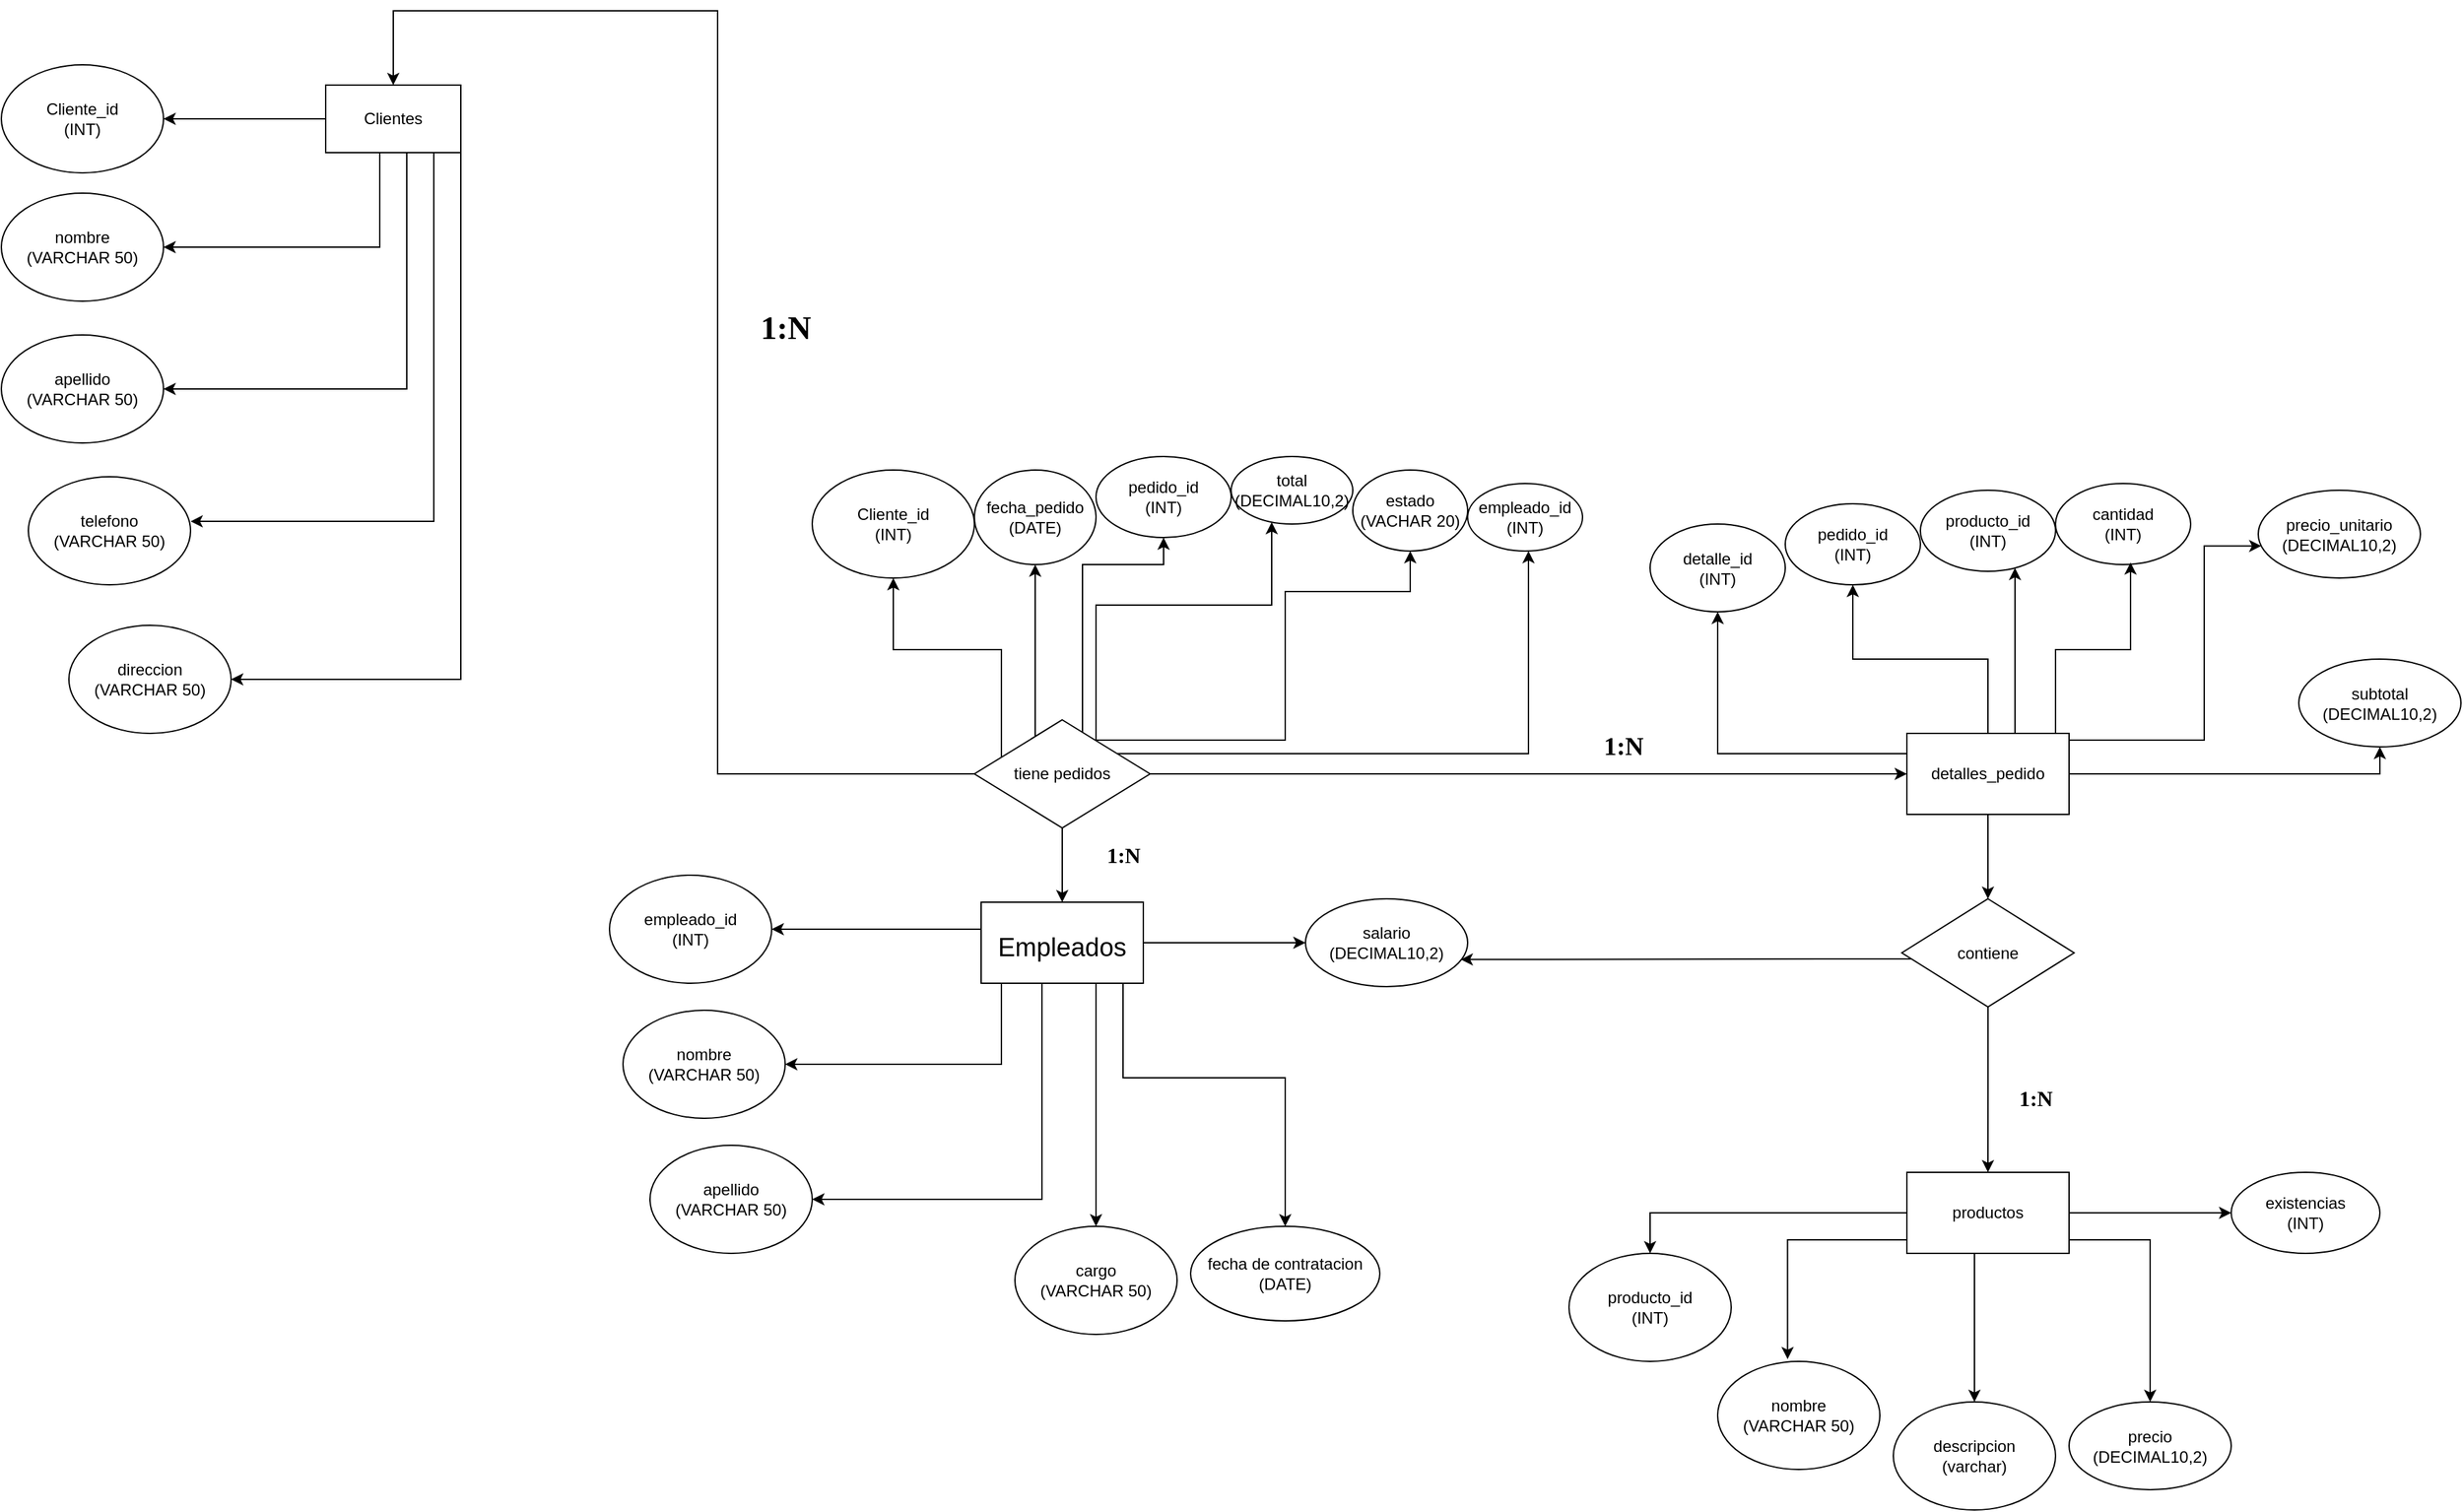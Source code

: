 <mxfile version="23.1.8" type="device">
  <diagram id="R2lEEEUBdFMjLlhIrx00" name="Page-1">
    <mxGraphModel dx="1900" dy="1665" grid="1" gridSize="10" guides="1" tooltips="1" connect="1" arrows="1" fold="1" page="1" pageScale="1" pageWidth="850" pageHeight="1100" math="0" shadow="0" extFonts="Permanent Marker^https://fonts.googleapis.com/css?family=Permanent+Marker">
      <root>
        <mxCell id="0" />
        <mxCell id="1" parent="0" />
        <mxCell id="YDn4YrzobkGCN8rIE3ed-88" style="edgeStyle=orthogonalEdgeStyle;rounded=0;orthogonalLoop=1;jettySize=auto;html=1;entryX=0.5;entryY=1;entryDx=0;entryDy=0;" parent="1" source="YDn4YrzobkGCN8rIE3ed-1" target="YDn4YrzobkGCN8rIE3ed-87" edge="1">
          <mxGeometry relative="1" as="geometry">
            <Array as="points">
              <mxPoint x="590" y="10" />
              <mxPoint x="590" y="-95" />
            </Array>
          </mxGeometry>
        </mxCell>
        <mxCell id="YDn4YrzobkGCN8rIE3ed-92" style="edgeStyle=orthogonalEdgeStyle;rounded=0;orthogonalLoop=1;jettySize=auto;html=1;" parent="1" source="YDn4YrzobkGCN8rIE3ed-1" target="YDn4YrzobkGCN8rIE3ed-90" edge="1">
          <mxGeometry relative="1" as="geometry">
            <Array as="points">
              <mxPoint x="810" y="-40" />
              <mxPoint x="810" y="-40" />
            </Array>
          </mxGeometry>
        </mxCell>
        <mxCell id="YDn4YrzobkGCN8rIE3ed-96" style="edgeStyle=orthogonalEdgeStyle;rounded=0;orthogonalLoop=1;jettySize=auto;html=1;entryX=0.5;entryY=1;entryDx=0;entryDy=0;" parent="1" source="YDn4YrzobkGCN8rIE3ed-1" target="YDn4YrzobkGCN8rIE3ed-89" edge="1">
          <mxGeometry relative="1" as="geometry" />
        </mxCell>
        <mxCell id="YDn4YrzobkGCN8rIE3ed-101" style="edgeStyle=orthogonalEdgeStyle;rounded=0;orthogonalLoop=1;jettySize=auto;html=1;entryX=0.5;entryY=1;entryDx=0;entryDy=0;" parent="1" source="YDn4YrzobkGCN8rIE3ed-1" target="YDn4YrzobkGCN8rIE3ed-98" edge="1">
          <mxGeometry relative="1" as="geometry" />
        </mxCell>
        <mxCell id="YDn4YrzobkGCN8rIE3ed-103" style="edgeStyle=orthogonalEdgeStyle;rounded=0;orthogonalLoop=1;jettySize=auto;html=1;entryX=0.5;entryY=0;entryDx=0;entryDy=0;" parent="1" source="YDn4YrzobkGCN8rIE3ed-1" target="YDn4YrzobkGCN8rIE3ed-9" edge="1">
          <mxGeometry relative="1" as="geometry" />
        </mxCell>
        <mxCell id="YDn4YrzobkGCN8rIE3ed-1" value="detalles_pedido" style="rounded=0;whiteSpace=wrap;html=1;" parent="1" vertex="1">
          <mxGeometry x="730" y="-5" width="120" height="60" as="geometry" />
        </mxCell>
        <mxCell id="YDn4YrzobkGCN8rIE3ed-10" style="edgeStyle=orthogonalEdgeStyle;rounded=0;orthogonalLoop=1;jettySize=auto;html=1;entryX=1;entryY=0.5;entryDx=0;entryDy=0;" parent="1" source="YDn4YrzobkGCN8rIE3ed-2" target="YDn4YrzobkGCN8rIE3ed-5" edge="1">
          <mxGeometry relative="1" as="geometry" />
        </mxCell>
        <mxCell id="YDn4YrzobkGCN8rIE3ed-15" style="edgeStyle=orthogonalEdgeStyle;rounded=0;orthogonalLoop=1;jettySize=auto;html=1;entryX=1;entryY=0.5;entryDx=0;entryDy=0;" parent="1" source="YDn4YrzobkGCN8rIE3ed-2" target="YDn4YrzobkGCN8rIE3ed-11" edge="1">
          <mxGeometry relative="1" as="geometry">
            <Array as="points">
              <mxPoint x="-400" y="-365" />
            </Array>
          </mxGeometry>
        </mxCell>
        <mxCell id="YDn4YrzobkGCN8rIE3ed-16" style="edgeStyle=orthogonalEdgeStyle;rounded=0;orthogonalLoop=1;jettySize=auto;html=1;entryX=1;entryY=0.5;entryDx=0;entryDy=0;" parent="1" source="YDn4YrzobkGCN8rIE3ed-2" target="YDn4YrzobkGCN8rIE3ed-12" edge="1">
          <mxGeometry relative="1" as="geometry">
            <Array as="points">
              <mxPoint x="-380" y="-260" />
            </Array>
          </mxGeometry>
        </mxCell>
        <mxCell id="YDn4YrzobkGCN8rIE3ed-18" style="edgeStyle=orthogonalEdgeStyle;rounded=0;orthogonalLoop=1;jettySize=auto;html=1;entryX=1;entryY=0.5;entryDx=0;entryDy=0;" parent="1" source="YDn4YrzobkGCN8rIE3ed-2" target="YDn4YrzobkGCN8rIE3ed-14" edge="1">
          <mxGeometry relative="1" as="geometry">
            <Array as="points">
              <mxPoint x="-340" y="-45" />
            </Array>
          </mxGeometry>
        </mxCell>
        <mxCell id="YDn4YrzobkGCN8rIE3ed-2" value="Clientes" style="rounded=0;whiteSpace=wrap;html=1;" parent="1" vertex="1">
          <mxGeometry x="-440" y="-485" width="100" height="50" as="geometry" />
        </mxCell>
        <mxCell id="YDn4YrzobkGCN8rIE3ed-108" style="edgeStyle=orthogonalEdgeStyle;rounded=0;orthogonalLoop=1;jettySize=auto;html=1;entryX=0.5;entryY=0;entryDx=0;entryDy=0;" parent="1" source="YDn4YrzobkGCN8rIE3ed-3" target="YDn4YrzobkGCN8rIE3ed-105" edge="1">
          <mxGeometry relative="1" as="geometry" />
        </mxCell>
        <mxCell id="YDn4YrzobkGCN8rIE3ed-111" style="edgeStyle=orthogonalEdgeStyle;rounded=0;orthogonalLoop=1;jettySize=auto;html=1;" parent="1" source="YDn4YrzobkGCN8rIE3ed-3" target="YDn4YrzobkGCN8rIE3ed-106" edge="1">
          <mxGeometry relative="1" as="geometry">
            <Array as="points">
              <mxPoint x="780" y="410" />
              <mxPoint x="780" y="410" />
            </Array>
          </mxGeometry>
        </mxCell>
        <mxCell id="YDn4YrzobkGCN8rIE3ed-115" style="edgeStyle=orthogonalEdgeStyle;rounded=0;orthogonalLoop=1;jettySize=auto;html=1;entryX=0.5;entryY=0;entryDx=0;entryDy=0;" parent="1" source="YDn4YrzobkGCN8rIE3ed-3" target="YDn4YrzobkGCN8rIE3ed-112" edge="1">
          <mxGeometry relative="1" as="geometry">
            <Array as="points">
              <mxPoint x="910" y="370" />
            </Array>
          </mxGeometry>
        </mxCell>
        <mxCell id="YDn4YrzobkGCN8rIE3ed-117" style="edgeStyle=orthogonalEdgeStyle;rounded=0;orthogonalLoop=1;jettySize=auto;html=1;" parent="1" source="YDn4YrzobkGCN8rIE3ed-3" target="YDn4YrzobkGCN8rIE3ed-113" edge="1">
          <mxGeometry relative="1" as="geometry" />
        </mxCell>
        <mxCell id="YDn4YrzobkGCN8rIE3ed-3" value="productos" style="rounded=0;whiteSpace=wrap;html=1;" parent="1" vertex="1">
          <mxGeometry x="730" y="320" width="120" height="60" as="geometry" />
        </mxCell>
        <mxCell id="YDn4YrzobkGCN8rIE3ed-5" value="Cliente_id&lt;br&gt;(INT)" style="ellipse;whiteSpace=wrap;html=1;" parent="1" vertex="1">
          <mxGeometry x="-680" y="-500" width="120" height="80" as="geometry" />
        </mxCell>
        <mxCell id="YDn4YrzobkGCN8rIE3ed-36" style="edgeStyle=orthogonalEdgeStyle;rounded=0;orthogonalLoop=1;jettySize=auto;html=1;entryX=0.5;entryY=1;entryDx=0;entryDy=0;" parent="1" source="YDn4YrzobkGCN8rIE3ed-8" target="YDn4YrzobkGCN8rIE3ed-20" edge="1">
          <mxGeometry relative="1" as="geometry">
            <Array as="points">
              <mxPoint x="60" y="-67" />
              <mxPoint x="-20" y="-67" />
            </Array>
          </mxGeometry>
        </mxCell>
        <mxCell id="YDn4YrzobkGCN8rIE3ed-41" style="edgeStyle=orthogonalEdgeStyle;rounded=0;orthogonalLoop=1;jettySize=auto;html=1;entryX=0.5;entryY=1;entryDx=0;entryDy=0;" parent="1" source="YDn4YrzobkGCN8rIE3ed-8" target="YDn4YrzobkGCN8rIE3ed-21" edge="1">
          <mxGeometry relative="1" as="geometry">
            <Array as="points">
              <mxPoint x="85" y="-50" />
              <mxPoint x="85" y="-50" />
            </Array>
          </mxGeometry>
        </mxCell>
        <mxCell id="YDn4YrzobkGCN8rIE3ed-42" style="edgeStyle=orthogonalEdgeStyle;rounded=0;orthogonalLoop=1;jettySize=auto;html=1;entryX=0.5;entryY=1;entryDx=0;entryDy=0;" parent="1" source="YDn4YrzobkGCN8rIE3ed-8" target="YDn4YrzobkGCN8rIE3ed-22" edge="1">
          <mxGeometry relative="1" as="geometry">
            <Array as="points">
              <mxPoint x="120" y="-130" />
              <mxPoint x="180" y="-130" />
            </Array>
          </mxGeometry>
        </mxCell>
        <mxCell id="YDn4YrzobkGCN8rIE3ed-44" style="edgeStyle=orthogonalEdgeStyle;rounded=0;orthogonalLoop=1;jettySize=auto;html=1;" parent="1" source="YDn4YrzobkGCN8rIE3ed-8" target="YDn4YrzobkGCN8rIE3ed-32" edge="1">
          <mxGeometry relative="1" as="geometry">
            <Array as="points">
              <mxPoint x="130" y="-100" />
              <mxPoint x="260" y="-100" />
            </Array>
          </mxGeometry>
        </mxCell>
        <mxCell id="YDn4YrzobkGCN8rIE3ed-48" style="edgeStyle=orthogonalEdgeStyle;rounded=0;orthogonalLoop=1;jettySize=auto;html=1;entryX=0.5;entryY=1;entryDx=0;entryDy=0;" parent="1" source="YDn4YrzobkGCN8rIE3ed-8" target="YDn4YrzobkGCN8rIE3ed-31" edge="1">
          <mxGeometry relative="1" as="geometry">
            <Array as="points">
              <mxPoint x="270" />
              <mxPoint x="270" y="-110" />
              <mxPoint x="363" y="-110" />
            </Array>
          </mxGeometry>
        </mxCell>
        <mxCell id="YDn4YrzobkGCN8rIE3ed-49" style="edgeStyle=orthogonalEdgeStyle;rounded=0;orthogonalLoop=1;jettySize=auto;html=1;" parent="1" source="YDn4YrzobkGCN8rIE3ed-8" target="YDn4YrzobkGCN8rIE3ed-33" edge="1">
          <mxGeometry relative="1" as="geometry">
            <Array as="points">
              <mxPoint x="450" y="10" />
            </Array>
          </mxGeometry>
        </mxCell>
        <mxCell id="YDn4YrzobkGCN8rIE3ed-51" style="edgeStyle=orthogonalEdgeStyle;rounded=0;orthogonalLoop=1;jettySize=auto;html=1;entryX=0.5;entryY=0;entryDx=0;entryDy=0;" parent="1" source="YDn4YrzobkGCN8rIE3ed-8" target="YDn4YrzobkGCN8rIE3ed-2" edge="1">
          <mxGeometry relative="1" as="geometry">
            <Array as="points">
              <mxPoint x="-150" y="25" />
              <mxPoint x="-150" y="-540" />
              <mxPoint x="-390" y="-540" />
            </Array>
          </mxGeometry>
        </mxCell>
        <mxCell id="YDn4YrzobkGCN8rIE3ed-63" style="edgeStyle=orthogonalEdgeStyle;rounded=0;orthogonalLoop=1;jettySize=auto;html=1;entryX=0.5;entryY=0;entryDx=0;entryDy=0;" parent="1" source="YDn4YrzobkGCN8rIE3ed-8" target="YDn4YrzobkGCN8rIE3ed-61" edge="1">
          <mxGeometry relative="1" as="geometry" />
        </mxCell>
        <mxCell id="YDn4YrzobkGCN8rIE3ed-86" style="edgeStyle=orthogonalEdgeStyle;rounded=0;orthogonalLoop=1;jettySize=auto;html=1;entryX=0;entryY=0.5;entryDx=0;entryDy=0;" parent="1" source="YDn4YrzobkGCN8rIE3ed-8" target="YDn4YrzobkGCN8rIE3ed-1" edge="1">
          <mxGeometry relative="1" as="geometry" />
        </mxCell>
        <mxCell id="YDn4YrzobkGCN8rIE3ed-8" value="tiene pedidos" style="rhombus;whiteSpace=wrap;html=1;" parent="1" vertex="1">
          <mxGeometry x="40" y="-15" width="130" height="80" as="geometry" />
        </mxCell>
        <mxCell id="YDn4YrzobkGCN8rIE3ed-104" style="edgeStyle=orthogonalEdgeStyle;rounded=0;orthogonalLoop=1;jettySize=auto;html=1;entryX=0.5;entryY=0;entryDx=0;entryDy=0;" parent="1" source="YDn4YrzobkGCN8rIE3ed-9" target="YDn4YrzobkGCN8rIE3ed-3" edge="1">
          <mxGeometry relative="1" as="geometry" />
        </mxCell>
        <mxCell id="YDn4YrzobkGCN8rIE3ed-9" value="contiene" style="rhombus;whiteSpace=wrap;html=1;" parent="1" vertex="1">
          <mxGeometry x="726.25" y="117.5" width="127.5" height="80" as="geometry" />
        </mxCell>
        <mxCell id="YDn4YrzobkGCN8rIE3ed-11" value="nombre&lt;br&gt;(VARCHAR 50)" style="ellipse;whiteSpace=wrap;html=1;" parent="1" vertex="1">
          <mxGeometry x="-680" y="-405" width="120" height="80" as="geometry" />
        </mxCell>
        <mxCell id="YDn4YrzobkGCN8rIE3ed-12" value="apellido&lt;br&gt;(VARCHAR 50)" style="ellipse;whiteSpace=wrap;html=1;" parent="1" vertex="1">
          <mxGeometry x="-680" y="-300" width="120" height="80" as="geometry" />
        </mxCell>
        <mxCell id="YDn4YrzobkGCN8rIE3ed-13" value="telefono&lt;br&gt;(VARCHAR 50)" style="ellipse;whiteSpace=wrap;html=1;" parent="1" vertex="1">
          <mxGeometry x="-660" y="-195" width="120" height="80" as="geometry" />
        </mxCell>
        <mxCell id="YDn4YrzobkGCN8rIE3ed-14" value="direccion&lt;br&gt;(VARCHAR 50)" style="ellipse;whiteSpace=wrap;html=1;" parent="1" vertex="1">
          <mxGeometry x="-630" y="-85" width="120" height="80" as="geometry" />
        </mxCell>
        <mxCell id="YDn4YrzobkGCN8rIE3ed-17" style="edgeStyle=orthogonalEdgeStyle;rounded=0;orthogonalLoop=1;jettySize=auto;html=1;entryX=1;entryY=0.413;entryDx=0;entryDy=0;entryPerimeter=0;" parent="1" source="YDn4YrzobkGCN8rIE3ed-2" target="YDn4YrzobkGCN8rIE3ed-13" edge="1">
          <mxGeometry relative="1" as="geometry">
            <Array as="points">
              <mxPoint x="-360" y="-162" />
            </Array>
          </mxGeometry>
        </mxCell>
        <mxCell id="YDn4YrzobkGCN8rIE3ed-20" value="Cliente_id&lt;br&gt;(INT)" style="ellipse;whiteSpace=wrap;html=1;" parent="1" vertex="1">
          <mxGeometry x="-80" y="-200" width="120" height="80" as="geometry" />
        </mxCell>
        <mxCell id="YDn4YrzobkGCN8rIE3ed-21" value="fecha_pedido&lt;br&gt;(DATE)" style="ellipse;whiteSpace=wrap;html=1;" parent="1" vertex="1">
          <mxGeometry x="40" y="-200" width="90" height="70" as="geometry" />
        </mxCell>
        <mxCell id="YDn4YrzobkGCN8rIE3ed-22" value="pedido_id&lt;br&gt;(INT)" style="ellipse;whiteSpace=wrap;html=1;" parent="1" vertex="1">
          <mxGeometry x="130" y="-210" width="100" height="60" as="geometry" />
        </mxCell>
        <mxCell id="YDn4YrzobkGCN8rIE3ed-24" value="empleado_id&lt;br&gt;(INT)" style="ellipse;whiteSpace=wrap;html=1;" parent="1" vertex="1">
          <mxGeometry x="-230" y="100" width="120" height="80" as="geometry" />
        </mxCell>
        <mxCell id="YDn4YrzobkGCN8rIE3ed-31" value="estado&lt;br&gt;(VACHAR 20)" style="ellipse;whiteSpace=wrap;html=1;" parent="1" vertex="1">
          <mxGeometry x="320" y="-200" width="85" height="60" as="geometry" />
        </mxCell>
        <mxCell id="YDn4YrzobkGCN8rIE3ed-32" value="total&lt;br&gt;(DECIMAL10,2)" style="ellipse;whiteSpace=wrap;html=1;" parent="1" vertex="1">
          <mxGeometry x="230" y="-210" width="90" height="50" as="geometry" />
        </mxCell>
        <mxCell id="YDn4YrzobkGCN8rIE3ed-33" value="empleado_id&lt;br&gt;(INT)" style="ellipse;whiteSpace=wrap;html=1;" parent="1" vertex="1">
          <mxGeometry x="405" y="-190" width="85" height="50" as="geometry" />
        </mxCell>
        <mxCell id="YDn4YrzobkGCN8rIE3ed-75" style="edgeStyle=orthogonalEdgeStyle;rounded=0;orthogonalLoop=1;jettySize=auto;html=1;" parent="1" source="YDn4YrzobkGCN8rIE3ed-61" target="YDn4YrzobkGCN8rIE3ed-24" edge="1">
          <mxGeometry relative="1" as="geometry">
            <Array as="points">
              <mxPoint y="140" />
              <mxPoint y="140" />
            </Array>
          </mxGeometry>
        </mxCell>
        <mxCell id="YDn4YrzobkGCN8rIE3ed-76" style="edgeStyle=orthogonalEdgeStyle;rounded=0;orthogonalLoop=1;jettySize=auto;html=1;entryX=1;entryY=0.5;entryDx=0;entryDy=0;" parent="1" source="YDn4YrzobkGCN8rIE3ed-61" target="YDn4YrzobkGCN8rIE3ed-65" edge="1">
          <mxGeometry relative="1" as="geometry">
            <Array as="points">
              <mxPoint x="60" y="240" />
            </Array>
          </mxGeometry>
        </mxCell>
        <mxCell id="YDn4YrzobkGCN8rIE3ed-77" style="edgeStyle=orthogonalEdgeStyle;rounded=0;orthogonalLoop=1;jettySize=auto;html=1;entryX=1;entryY=0.5;entryDx=0;entryDy=0;" parent="1" source="YDn4YrzobkGCN8rIE3ed-61" target="YDn4YrzobkGCN8rIE3ed-67" edge="1">
          <mxGeometry relative="1" as="geometry">
            <Array as="points">
              <mxPoint x="90" y="340" />
            </Array>
          </mxGeometry>
        </mxCell>
        <mxCell id="YDn4YrzobkGCN8rIE3ed-81" style="edgeStyle=orthogonalEdgeStyle;rounded=0;orthogonalLoop=1;jettySize=auto;html=1;" parent="1" source="YDn4YrzobkGCN8rIE3ed-61" target="YDn4YrzobkGCN8rIE3ed-68" edge="1">
          <mxGeometry relative="1" as="geometry">
            <Array as="points">
              <mxPoint x="130" y="230" />
              <mxPoint x="130" y="230" />
            </Array>
          </mxGeometry>
        </mxCell>
        <mxCell id="YDn4YrzobkGCN8rIE3ed-83" style="edgeStyle=orthogonalEdgeStyle;rounded=0;orthogonalLoop=1;jettySize=auto;html=1;" parent="1" source="YDn4YrzobkGCN8rIE3ed-61" target="YDn4YrzobkGCN8rIE3ed-82" edge="1">
          <mxGeometry relative="1" as="geometry">
            <Array as="points">
              <mxPoint x="150" y="250" />
              <mxPoint x="270" y="250" />
            </Array>
          </mxGeometry>
        </mxCell>
        <mxCell id="YDn4YrzobkGCN8rIE3ed-85" style="edgeStyle=orthogonalEdgeStyle;rounded=0;orthogonalLoop=1;jettySize=auto;html=1;" parent="1" source="YDn4YrzobkGCN8rIE3ed-61" target="YDn4YrzobkGCN8rIE3ed-84" edge="1">
          <mxGeometry relative="1" as="geometry">
            <Array as="points">
              <mxPoint x="250" y="150" />
              <mxPoint x="250" y="150" />
            </Array>
          </mxGeometry>
        </mxCell>
        <mxCell id="YDn4YrzobkGCN8rIE3ed-61" value="&lt;font style=&quot;font-size: 19px;&quot;&gt;Empleados&lt;/font&gt;" style="rounded=0;whiteSpace=wrap;html=1;fontSize=25;" parent="1" vertex="1">
          <mxGeometry x="45" y="120" width="120" height="60" as="geometry" />
        </mxCell>
        <mxCell id="YDn4YrzobkGCN8rIE3ed-65" value="nombre&lt;br&gt;(VARCHAR 50)" style="ellipse;whiteSpace=wrap;html=1;" parent="1" vertex="1">
          <mxGeometry x="-220" y="200" width="120" height="80" as="geometry" />
        </mxCell>
        <mxCell id="YDn4YrzobkGCN8rIE3ed-67" value="apellido&lt;br&gt;(VARCHAR 50)" style="ellipse;whiteSpace=wrap;html=1;" parent="1" vertex="1">
          <mxGeometry x="-200" y="300" width="120" height="80" as="geometry" />
        </mxCell>
        <mxCell id="YDn4YrzobkGCN8rIE3ed-68" value="cargo&lt;br&gt;(VARCHAR 50)" style="ellipse;whiteSpace=wrap;html=1;" parent="1" vertex="1">
          <mxGeometry x="70" y="360" width="120" height="80" as="geometry" />
        </mxCell>
        <mxCell id="YDn4YrzobkGCN8rIE3ed-82" value="fecha de contratacion&lt;br&gt;(DATE)" style="ellipse;whiteSpace=wrap;html=1;" parent="1" vertex="1">
          <mxGeometry x="200" y="360" width="140" height="70" as="geometry" />
        </mxCell>
        <mxCell id="YDn4YrzobkGCN8rIE3ed-84" value="salario&lt;br&gt;(DECIMAL10,2)" style="ellipse;whiteSpace=wrap;html=1;" parent="1" vertex="1">
          <mxGeometry x="285" y="117.5" width="120" height="65" as="geometry" />
        </mxCell>
        <mxCell id="YDn4YrzobkGCN8rIE3ed-87" value="detalle_id&lt;br&gt;(INT)" style="ellipse;whiteSpace=wrap;html=1;" parent="1" vertex="1">
          <mxGeometry x="540" y="-160" width="100" height="65" as="geometry" />
        </mxCell>
        <mxCell id="YDn4YrzobkGCN8rIE3ed-89" value="pedido_id&lt;br&gt;(INT)" style="ellipse;whiteSpace=wrap;html=1;" parent="1" vertex="1">
          <mxGeometry x="640" y="-175" width="100" height="60" as="geometry" />
        </mxCell>
        <mxCell id="YDn4YrzobkGCN8rIE3ed-90" value="producto_id&lt;br&gt;(INT)" style="ellipse;whiteSpace=wrap;html=1;" parent="1" vertex="1">
          <mxGeometry x="740" y="-185" width="100" height="60" as="geometry" />
        </mxCell>
        <mxCell id="YDn4YrzobkGCN8rIE3ed-94" value="cantidad&lt;br&gt;(INT)" style="ellipse;whiteSpace=wrap;html=1;" parent="1" vertex="1">
          <mxGeometry x="840" y="-190" width="100" height="60" as="geometry" />
        </mxCell>
        <mxCell id="YDn4YrzobkGCN8rIE3ed-95" style="edgeStyle=orthogonalEdgeStyle;rounded=0;orthogonalLoop=1;jettySize=auto;html=1;entryX=0.555;entryY=0.974;entryDx=0;entryDy=0;entryPerimeter=0;" parent="1" source="YDn4YrzobkGCN8rIE3ed-1" target="YDn4YrzobkGCN8rIE3ed-94" edge="1">
          <mxGeometry relative="1" as="geometry">
            <Array as="points">
              <mxPoint x="840" y="-67" />
              <mxPoint x="896" y="-67" />
            </Array>
          </mxGeometry>
        </mxCell>
        <mxCell id="YDn4YrzobkGCN8rIE3ed-97" value="precio_unitario&lt;br&gt;(DECIMAL10,2)" style="ellipse;whiteSpace=wrap;html=1;" parent="1" vertex="1">
          <mxGeometry x="990" y="-185" width="120" height="65" as="geometry" />
        </mxCell>
        <mxCell id="YDn4YrzobkGCN8rIE3ed-98" value="subtotal&lt;br&gt;(DECIMAL10,2)" style="ellipse;whiteSpace=wrap;html=1;" parent="1" vertex="1">
          <mxGeometry x="1020" y="-60" width="120" height="65" as="geometry" />
        </mxCell>
        <mxCell id="YDn4YrzobkGCN8rIE3ed-99" style="edgeStyle=orthogonalEdgeStyle;rounded=0;orthogonalLoop=1;jettySize=auto;html=1;entryX=0.019;entryY=0.634;entryDx=0;entryDy=0;entryPerimeter=0;" parent="1" source="YDn4YrzobkGCN8rIE3ed-1" target="YDn4YrzobkGCN8rIE3ed-97" edge="1">
          <mxGeometry relative="1" as="geometry">
            <Array as="points">
              <mxPoint x="950" />
              <mxPoint x="950" y="-144" />
            </Array>
          </mxGeometry>
        </mxCell>
        <mxCell id="YDn4YrzobkGCN8rIE3ed-105" value="producto_id&lt;br&gt;(INT)" style="ellipse;whiteSpace=wrap;html=1;" parent="1" vertex="1">
          <mxGeometry x="480" y="380" width="120" height="80" as="geometry" />
        </mxCell>
        <mxCell id="YDn4YrzobkGCN8rIE3ed-106" value="descripcion&lt;br&gt;(varchar)" style="ellipse;whiteSpace=wrap;html=1;" parent="1" vertex="1">
          <mxGeometry x="720" y="490" width="120" height="80" as="geometry" />
        </mxCell>
        <mxCell id="YDn4YrzobkGCN8rIE3ed-107" value="nombre&lt;br&gt;(VARCHAR 50)" style="ellipse;whiteSpace=wrap;html=1;" parent="1" vertex="1">
          <mxGeometry x="590" y="460" width="120" height="80" as="geometry" />
        </mxCell>
        <mxCell id="YDn4YrzobkGCN8rIE3ed-109" style="edgeStyle=orthogonalEdgeStyle;rounded=0;orthogonalLoop=1;jettySize=auto;html=1;entryX=0.431;entryY=-0.021;entryDx=0;entryDy=0;entryPerimeter=0;" parent="1" source="YDn4YrzobkGCN8rIE3ed-3" target="YDn4YrzobkGCN8rIE3ed-107" edge="1">
          <mxGeometry relative="1" as="geometry">
            <Array as="points">
              <mxPoint x="642" y="370" />
            </Array>
          </mxGeometry>
        </mxCell>
        <mxCell id="YDn4YrzobkGCN8rIE3ed-112" value="precio&lt;br&gt;(DECIMAL10,2)" style="ellipse;whiteSpace=wrap;html=1;" parent="1" vertex="1">
          <mxGeometry x="850" y="490" width="120" height="65" as="geometry" />
        </mxCell>
        <mxCell id="YDn4YrzobkGCN8rIE3ed-113" value="existencias&lt;br&gt;(INT)" style="ellipse;whiteSpace=wrap;html=1;" parent="1" vertex="1">
          <mxGeometry x="970" y="320" width="110" height="60" as="geometry" />
        </mxCell>
        <mxCell id="YDn4YrzobkGCN8rIE3ed-118" value="1:N" style="text;html=1;align=center;verticalAlign=middle;resizable=0;points=[];autosize=1;strokeColor=none;fillColor=none;fontSize=24;fontStyle=1;fontFamily=Comic Sans MS;" parent="1" vertex="1">
          <mxGeometry x="-135" y="-325" width="70" height="40" as="geometry" />
        </mxCell>
        <mxCell id="YDn4YrzobkGCN8rIE3ed-119" value="1:N" style="text;html=1;align=center;verticalAlign=middle;resizable=0;points=[];autosize=1;strokeColor=none;fillColor=none;fontSize=19;fontStyle=1;fontFamily=Comic Sans MS;" parent="1" vertex="1">
          <mxGeometry x="490" y="-15" width="60" height="40" as="geometry" />
        </mxCell>
        <mxCell id="YDn4YrzobkGCN8rIE3ed-120" value="1:N" style="text;html=1;align=center;verticalAlign=middle;resizable=0;points=[];autosize=1;strokeColor=none;fillColor=none;fontSize=16;fontStyle=1;fontFamily=Comic Sans MS;" parent="1" vertex="1">
          <mxGeometry x="125" y="70" width="50" height="30" as="geometry" />
        </mxCell>
        <mxCell id="YDn4YrzobkGCN8rIE3ed-122" value="1:N" style="text;html=1;align=center;verticalAlign=middle;resizable=0;points=[];autosize=1;strokeColor=none;fillColor=none;fontSize=16;fontStyle=1;fontFamily=Comic Sans MS;" parent="1" vertex="1">
          <mxGeometry x="800" y="250" width="50" height="30" as="geometry" />
        </mxCell>
        <mxCell id="F7gBbm1EALYxB2mCv7OE-1" style="edgeStyle=orthogonalEdgeStyle;rounded=0;orthogonalLoop=1;jettySize=auto;html=1;entryX=0.957;entryY=0.691;entryDx=0;entryDy=0;entryPerimeter=0;" edge="1" parent="1" source="YDn4YrzobkGCN8rIE3ed-9" target="YDn4YrzobkGCN8rIE3ed-84">
          <mxGeometry relative="1" as="geometry">
            <Array as="points">
              <mxPoint x="670" y="162" />
              <mxPoint x="670" y="162" />
            </Array>
          </mxGeometry>
        </mxCell>
      </root>
    </mxGraphModel>
  </diagram>
</mxfile>
